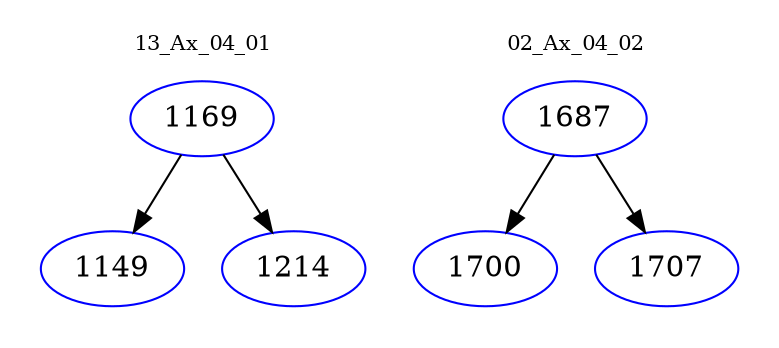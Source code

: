 digraph{
subgraph cluster_0 {
color = white
label = "13_Ax_04_01";
fontsize=10;
T0_1169 [label="1169", color="blue"]
T0_1169 -> T0_1149 [color="black"]
T0_1149 [label="1149", color="blue"]
T0_1169 -> T0_1214 [color="black"]
T0_1214 [label="1214", color="blue"]
}
subgraph cluster_1 {
color = white
label = "02_Ax_04_02";
fontsize=10;
T1_1687 [label="1687", color="blue"]
T1_1687 -> T1_1700 [color="black"]
T1_1700 [label="1700", color="blue"]
T1_1687 -> T1_1707 [color="black"]
T1_1707 [label="1707", color="blue"]
}
}
